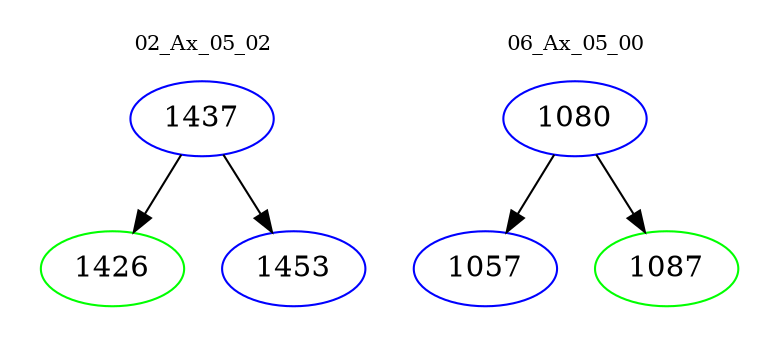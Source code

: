 digraph{
subgraph cluster_0 {
color = white
label = "02_Ax_05_02";
fontsize=10;
T0_1437 [label="1437", color="blue"]
T0_1437 -> T0_1426 [color="black"]
T0_1426 [label="1426", color="green"]
T0_1437 -> T0_1453 [color="black"]
T0_1453 [label="1453", color="blue"]
}
subgraph cluster_1 {
color = white
label = "06_Ax_05_00";
fontsize=10;
T1_1080 [label="1080", color="blue"]
T1_1080 -> T1_1057 [color="black"]
T1_1057 [label="1057", color="blue"]
T1_1080 -> T1_1087 [color="black"]
T1_1087 [label="1087", color="green"]
}
}
